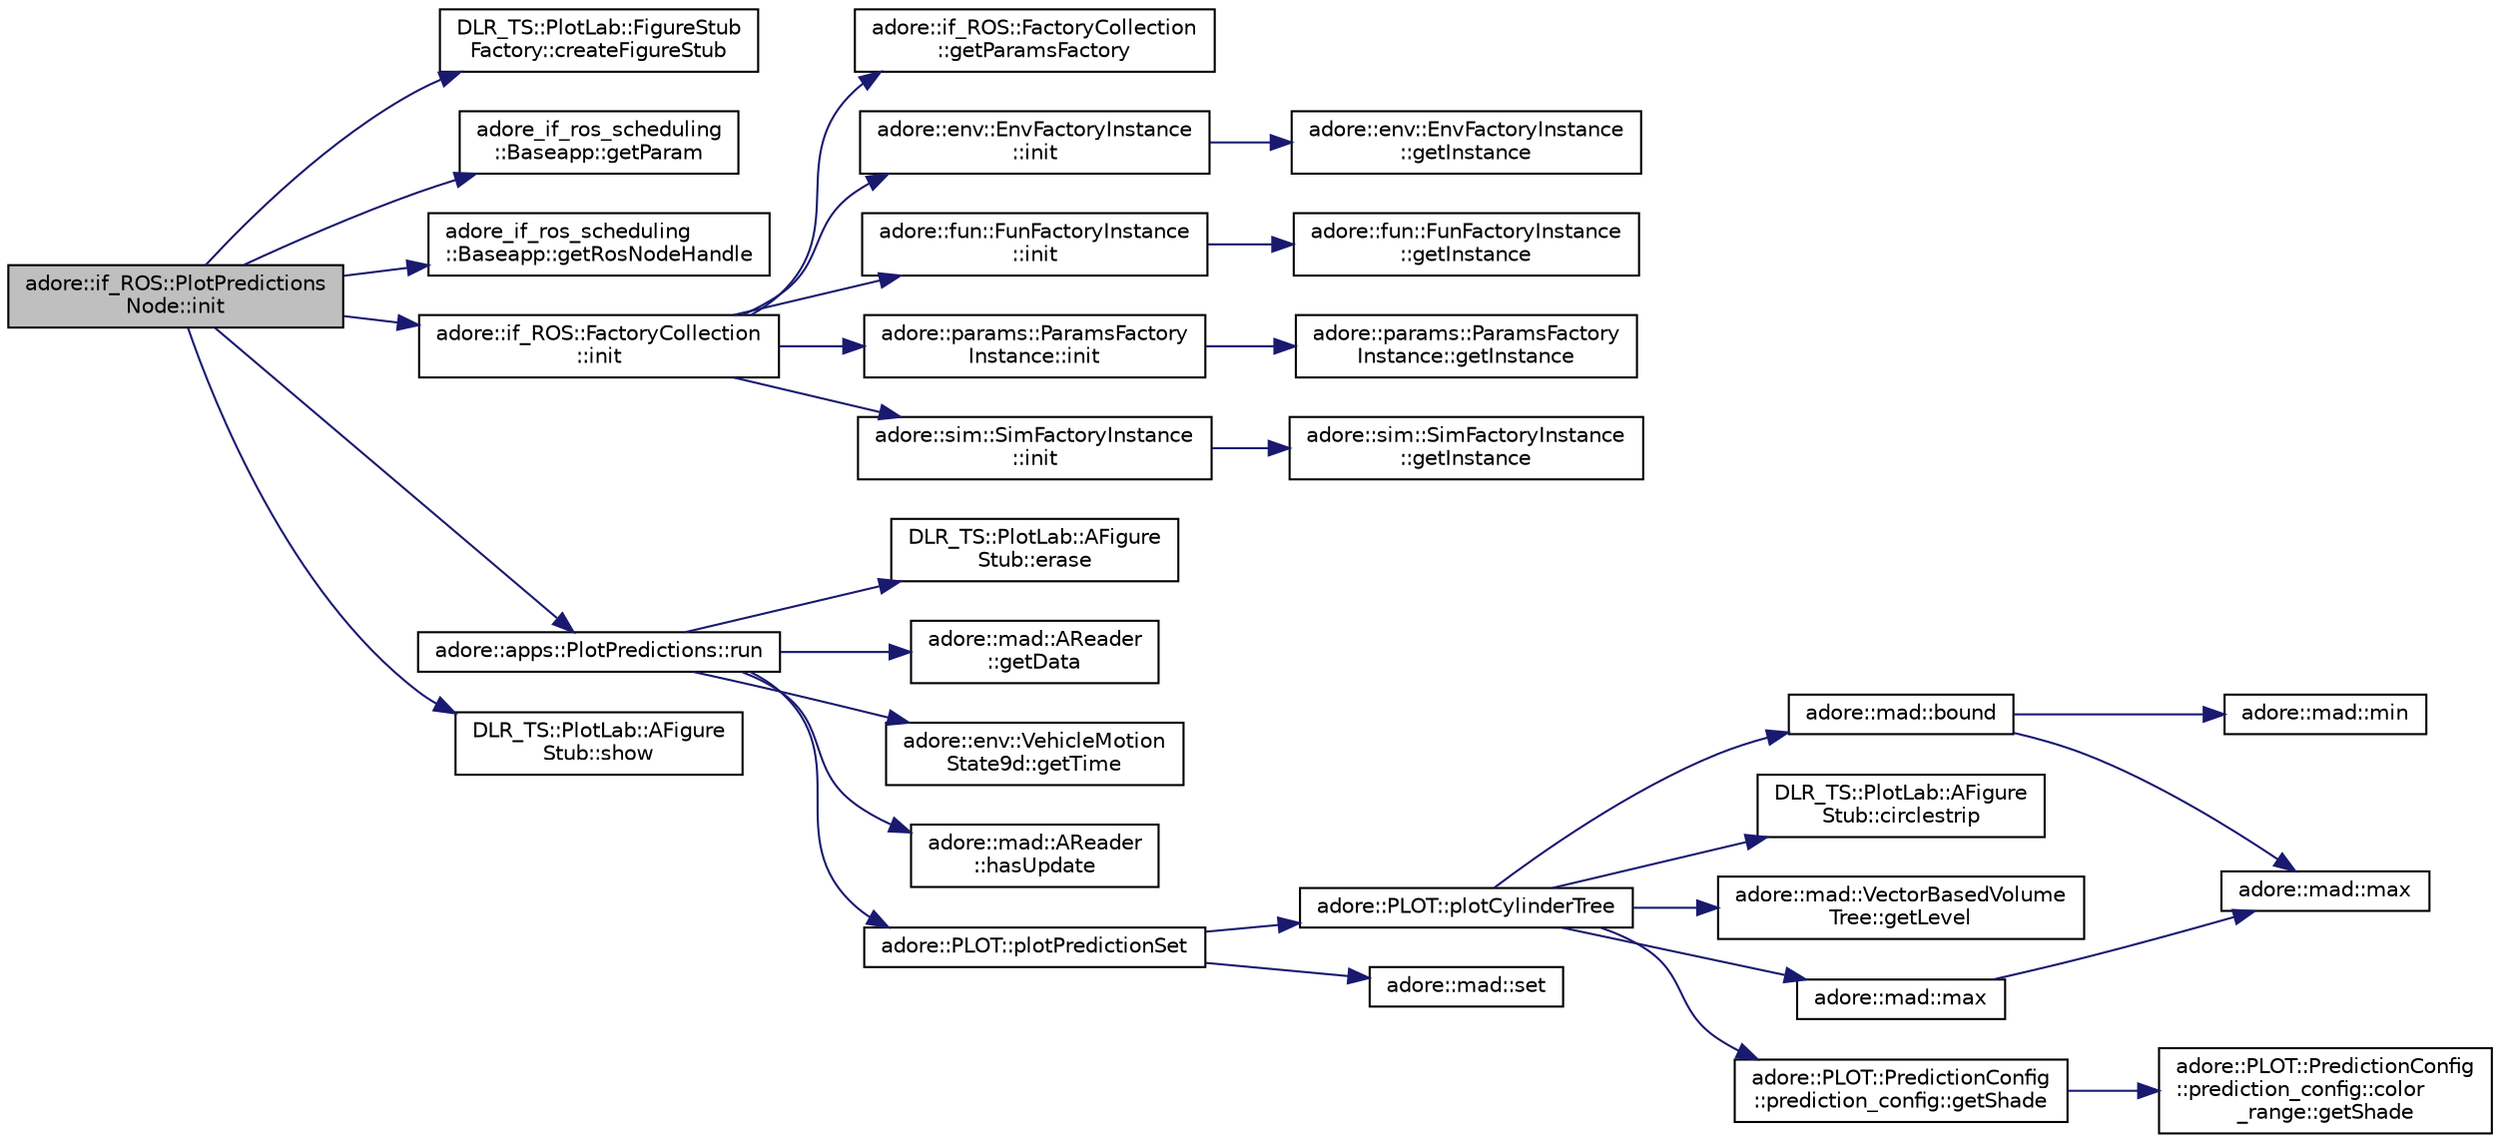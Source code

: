 digraph "adore::if_ROS::PlotPredictionsNode::init"
{
 // LATEX_PDF_SIZE
  edge [fontname="Helvetica",fontsize="10",labelfontname="Helvetica",labelfontsize="10"];
  node [fontname="Helvetica",fontsize="10",shape=record];
  rankdir="LR";
  Node1 [label="adore::if_ROS::PlotPredictions\lNode::init",height=0.2,width=0.4,color="black", fillcolor="grey75", style="filled", fontcolor="black",tooltip=" "];
  Node1 -> Node2 [color="midnightblue",fontsize="10",style="solid",fontname="Helvetica"];
  Node2 [label="DLR_TS::PlotLab::FigureStub\lFactory::createFigureStub",height=0.2,width=0.4,color="black", fillcolor="white", style="filled",URL="$classDLR__TS_1_1PlotLab_1_1FigureStubFactory.html#a842dc9d218e8433f3443a08d47cfd6cc",tooltip=" "];
  Node1 -> Node3 [color="midnightblue",fontsize="10",style="solid",fontname="Helvetica"];
  Node3 [label="adore_if_ros_scheduling\l::Baseapp::getParam",height=0.2,width=0.4,color="black", fillcolor="white", style="filled",URL="$classadore__if__ros__scheduling_1_1Baseapp.html#a57040c153750243c7e47566530cd7bf5",tooltip=" "];
  Node1 -> Node4 [color="midnightblue",fontsize="10",style="solid",fontname="Helvetica"];
  Node4 [label="adore_if_ros_scheduling\l::Baseapp::getRosNodeHandle",height=0.2,width=0.4,color="black", fillcolor="white", style="filled",URL="$classadore__if__ros__scheduling_1_1Baseapp.html#a7792ee4aa6fd5c5c03d5f54b4c1f213a",tooltip=" "];
  Node1 -> Node5 [color="midnightblue",fontsize="10",style="solid",fontname="Helvetica"];
  Node5 [label="adore::if_ROS::FactoryCollection\l::init",height=0.2,width=0.4,color="black", fillcolor="white", style="filled",URL="$classadore_1_1if__ROS_1_1FactoryCollection.html#a07e53e57a417cf66c5d539a5e1bd590a",tooltip=" "];
  Node5 -> Node6 [color="midnightblue",fontsize="10",style="solid",fontname="Helvetica"];
  Node6 [label="adore::if_ROS::FactoryCollection\l::getParamsFactory",height=0.2,width=0.4,color="black", fillcolor="white", style="filled",URL="$classadore_1_1if__ROS_1_1FactoryCollection.html#ac102972d5592de7cdc76b059017628f9",tooltip=" "];
  Node5 -> Node7 [color="midnightblue",fontsize="10",style="solid",fontname="Helvetica"];
  Node7 [label="adore::env::EnvFactoryInstance\l::init",height=0.2,width=0.4,color="black", fillcolor="white", style="filled",URL="$classadore_1_1env_1_1EnvFactoryInstance.html#ab67767fc777387664b696bd78d2536ef",tooltip="Initialize private members of AllFactory."];
  Node7 -> Node8 [color="midnightblue",fontsize="10",style="solid",fontname="Helvetica"];
  Node8 [label="adore::env::EnvFactoryInstance\l::getInstance",height=0.2,width=0.4,color="black", fillcolor="white", style="filled",URL="$classadore_1_1env_1_1EnvFactoryInstance.html#a14835a4420fb827ba3809b94a96a7660",tooltip="Function to access singleton instance of the envFactory using magic static."];
  Node5 -> Node9 [color="midnightblue",fontsize="10",style="solid",fontname="Helvetica"];
  Node9 [label="adore::fun::FunFactoryInstance\l::init",height=0.2,width=0.4,color="black", fillcolor="white", style="filled",URL="$classadore_1_1fun_1_1FunFactoryInstance.html#a291c4c983548f85c633ae6409c7b5233",tooltip="Initialize private members of funFactory."];
  Node9 -> Node10 [color="midnightblue",fontsize="10",style="solid",fontname="Helvetica"];
  Node10 [label="adore::fun::FunFactoryInstance\l::getInstance",height=0.2,width=0.4,color="black", fillcolor="white", style="filled",URL="$classadore_1_1fun_1_1FunFactoryInstance.html#a0826e9a7ea3c70a3780115e6effbf746",tooltip="Function to access singleton instance of the funFactory using magic static."];
  Node5 -> Node11 [color="midnightblue",fontsize="10",style="solid",fontname="Helvetica"];
  Node11 [label="adore::params::ParamsFactory\lInstance::init",height=0.2,width=0.4,color="black", fillcolor="white", style="filled",URL="$classadore_1_1params_1_1ParamsFactoryInstance.html#ac6759c774ade5a97e47c056d1a136253",tooltip="Initialize private members of AllFactory."];
  Node11 -> Node12 [color="midnightblue",fontsize="10",style="solid",fontname="Helvetica"];
  Node12 [label="adore::params::ParamsFactory\lInstance::getInstance",height=0.2,width=0.4,color="black", fillcolor="white", style="filled",URL="$classadore_1_1params_1_1ParamsFactoryInstance.html#a59eae0e003d40b03f9db2d814ec2a3bf",tooltip="Function to access singleton instance of the AllFactory using magic static."];
  Node5 -> Node13 [color="midnightblue",fontsize="10",style="solid",fontname="Helvetica"];
  Node13 [label="adore::sim::SimFactoryInstance\l::init",height=0.2,width=0.4,color="black", fillcolor="white", style="filled",URL="$classadore_1_1sim_1_1SimFactoryInstance.html#ac891850728d65e5398216b2bb92f82f6",tooltip="Initialize private members of AllFactory."];
  Node13 -> Node14 [color="midnightblue",fontsize="10",style="solid",fontname="Helvetica"];
  Node14 [label="adore::sim::SimFactoryInstance\l::getInstance",height=0.2,width=0.4,color="black", fillcolor="white", style="filled",URL="$classadore_1_1sim_1_1SimFactoryInstance.html#a177ce78bb1c9675c9dd0370e5f31f749",tooltip="Function to access singleton instance of the AllFactory using magic static."];
  Node1 -> Node15 [color="midnightblue",fontsize="10",style="solid",fontname="Helvetica"];
  Node15 [label="adore::apps::PlotPredictions::run",height=0.2,width=0.4,color="black", fillcolor="white", style="filled",URL="$classadore_1_1apps_1_1PlotPredictions.html#ab9b84a73190c7dcc1c6eb6be818e3d2f",tooltip=" "];
  Node15 -> Node16 [color="midnightblue",fontsize="10",style="solid",fontname="Helvetica"];
  Node16 [label="DLR_TS::PlotLab::AFigure\lStub::erase",height=0.2,width=0.4,color="black", fillcolor="white", style="filled",URL="$classDLR__TS_1_1PlotLab_1_1AFigureStub.html#ae5d9d5c708d325610574a002e53501c8",tooltip=" "];
  Node15 -> Node17 [color="midnightblue",fontsize="10",style="solid",fontname="Helvetica"];
  Node17 [label="adore::mad::AReader\l::getData",height=0.2,width=0.4,color="black", fillcolor="white", style="filled",URL="$classadore_1_1mad_1_1AReader.html#a46ab7520d828d1a574365eaf8b483e29",tooltip=" "];
  Node15 -> Node18 [color="midnightblue",fontsize="10",style="solid",fontname="Helvetica"];
  Node18 [label="adore::env::VehicleMotion\lState9d::getTime",height=0.2,width=0.4,color="black", fillcolor="white", style="filled",URL="$structadore_1_1env_1_1VehicleMotionState9d.html#ae7d75a3f7d52a946f075e669832caa17",tooltip="Get the time."];
  Node15 -> Node19 [color="midnightblue",fontsize="10",style="solid",fontname="Helvetica"];
  Node19 [label="adore::mad::AReader\l::hasUpdate",height=0.2,width=0.4,color="black", fillcolor="white", style="filled",URL="$classadore_1_1mad_1_1AReader.html#a7a8e6d43dcd1129c47d7231e828fb111",tooltip=" "];
  Node15 -> Node20 [color="midnightblue",fontsize="10",style="solid",fontname="Helvetica"];
  Node20 [label="adore::PLOT::plotPredictionSet",height=0.2,width=0.4,color="black", fillcolor="white", style="filled",URL="$namespaceadore_1_1PLOT.html#aaa1daefc009530de4db5cfb5afe62de3",tooltip=" "];
  Node20 -> Node21 [color="midnightblue",fontsize="10",style="solid",fontname="Helvetica"];
  Node21 [label="adore::PLOT::plotCylinderTree",height=0.2,width=0.4,color="black", fillcolor="white", style="filled",URL="$namespaceadore_1_1PLOT.html#a06e182f546ad1bb12ff78136e6318edd",tooltip=" "];
  Node21 -> Node22 [color="midnightblue",fontsize="10",style="solid",fontname="Helvetica"];
  Node22 [label="adore::mad::bound",height=0.2,width=0.4,color="black", fillcolor="white", style="filled",URL="$namespaceadore_1_1mad.html#a927f4883d4edcec4dcfd9bb1f09d4f62",tooltip=" "];
  Node22 -> Node23 [color="midnightblue",fontsize="10",style="solid",fontname="Helvetica"];
  Node23 [label="adore::mad::max",height=0.2,width=0.4,color="black", fillcolor="white", style="filled",URL="$namespaceadore_1_1mad.html#a618a8842fed7b9375957b1e393c58492",tooltip=" "];
  Node22 -> Node24 [color="midnightblue",fontsize="10",style="solid",fontname="Helvetica"];
  Node24 [label="adore::mad::min",height=0.2,width=0.4,color="black", fillcolor="white", style="filled",URL="$namespaceadore_1_1mad.html#ac61b79c007d1859f93a10c04272095a1",tooltip=" "];
  Node21 -> Node25 [color="midnightblue",fontsize="10",style="solid",fontname="Helvetica"];
  Node25 [label="DLR_TS::PlotLab::AFigure\lStub::circlestrip",height=0.2,width=0.4,color="black", fillcolor="white", style="filled",URL="$classDLR__TS_1_1PlotLab_1_1AFigureStub.html#af8be7e6f71b95fa4a198b2cdb5f59ddd",tooltip=" "];
  Node21 -> Node26 [color="midnightblue",fontsize="10",style="solid",fontname="Helvetica"];
  Node26 [label="adore::mad::VectorBasedVolume\lTree::getLevel",height=0.2,width=0.4,color="black", fillcolor="white", style="filled",URL="$classadore_1_1mad_1_1VectorBasedVolumeTree.html#a8287b6e44c7433377cf1c92be5e9b820",tooltip=" "];
  Node21 -> Node27 [color="midnightblue",fontsize="10",style="solid",fontname="Helvetica"];
  Node27 [label="adore::PLOT::PredictionConfig\l::prediction_config::getShade",height=0.2,width=0.4,color="black", fillcolor="white", style="filled",URL="$structadore_1_1PLOT_1_1PredictionConfig_1_1prediction__config.html#aa96e3293fa2f0f7fb0d5430d534f4e56",tooltip=" "];
  Node27 -> Node28 [color="midnightblue",fontsize="10",style="solid",fontname="Helvetica"];
  Node28 [label="adore::PLOT::PredictionConfig\l::prediction_config::color\l_range::getShade",height=0.2,width=0.4,color="black", fillcolor="white", style="filled",URL="$structadore_1_1PLOT_1_1PredictionConfig_1_1prediction__config_1_1color__range.html#a42e983f2cefaa08a11c4b5d3ad90e596",tooltip=" "];
  Node21 -> Node29 [color="midnightblue",fontsize="10",style="solid",fontname="Helvetica"];
  Node29 [label="adore::mad::max",height=0.2,width=0.4,color="black", fillcolor="white", style="filled",URL="$namespaceadore_1_1mad.html#adea062854ef0b105a3fdca8cf2aca945",tooltip=" "];
  Node29 -> Node23 [color="midnightblue",fontsize="10",style="solid",fontname="Helvetica"];
  Node20 -> Node30 [color="midnightblue",fontsize="10",style="solid",fontname="Helvetica"];
  Node30 [label="adore::mad::set",height=0.2,width=0.4,color="black", fillcolor="white", style="filled",URL="$namespaceadore_1_1mad.html#ac5aeccec5e3cf50a2bc9492d95a49779",tooltip=" "];
  Node1 -> Node31 [color="midnightblue",fontsize="10",style="solid",fontname="Helvetica"];
  Node31 [label="DLR_TS::PlotLab::AFigure\lStub::show",height=0.2,width=0.4,color="black", fillcolor="white", style="filled",URL="$classDLR__TS_1_1PlotLab_1_1AFigureStub.html#aaf1a1edc084b34e18315896c3f248695",tooltip=" "];
}
